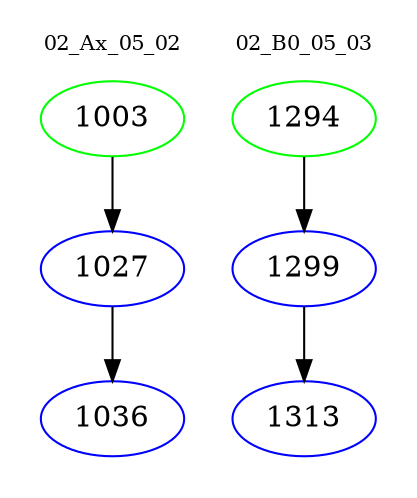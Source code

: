 digraph{
subgraph cluster_0 {
color = white
label = "02_Ax_05_02";
fontsize=10;
T0_1003 [label="1003", color="green"]
T0_1003 -> T0_1027 [color="black"]
T0_1027 [label="1027", color="blue"]
T0_1027 -> T0_1036 [color="black"]
T0_1036 [label="1036", color="blue"]
}
subgraph cluster_1 {
color = white
label = "02_B0_05_03";
fontsize=10;
T1_1294 [label="1294", color="green"]
T1_1294 -> T1_1299 [color="black"]
T1_1299 [label="1299", color="blue"]
T1_1299 -> T1_1313 [color="black"]
T1_1313 [label="1313", color="blue"]
}
}
